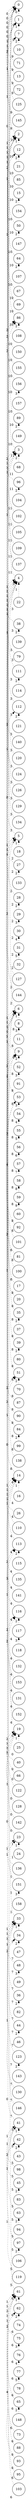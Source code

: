  digraph Pitch 
{
  graph [rankdir=LR];
  node [shape=circle];
  nodesep = 0.2;
  forcelabels = true;
   {
     0 [id = -1, xlabel = -1]
   }
{
    1 [id = 546, xlabel = 9]

    1 -> 0 [label = 0,constraint = false, style = dotted]
}

{
    2 [id = 1881, xlabel = 10]

    2 -> 0 [label = 0,constraint = false, style = dotted]
}

{
    3 [id = 2543, xlabel = 11]

    3 -> 0 [label = 0,constraint = false, style = dotted]
}

{
    4 [id = 3297, xlabel = 3]

    4 -> 0 [label = 0,constraint = false, style = dotted]
}

{
    5 [id = 4365, xlabel = 2]

    5 -> 0 [label = 0,constraint = false, style = dotted]
}

{
    6 [id = 5689, xlabel = 8]

    6 -> 0 [label = 0,constraint = false, style = dotted]
}

{
    7 [id = 7187, xlabel = 9]

    7 -> 1 [label = 1,constraint = false, style = dotted]
}

{
    8 [id = 7732, xlabel = 8]

    8 -> 6 [label = 1,constraint = false, style = dotted]
}

{
    9 [id = 8986, xlabel = 8]

    9 -> 6 [label = 1,constraint = false, style = dotted]
}

{
    10 [id = 9660, xlabel = 9]

    10 -> 7 [label = 2,constraint = false, style = dotted]
}

{
    11 [id = 10577, xlabel = 8]

    11 -> 8 [label = 3,constraint = false, style = dotted]
}

{
    12 [id = 12249, xlabel = 10]

    12 -> 2 [label = 1,constraint = false, style = dotted]
}

{
    13 [id = 13177, xlabel = 9]

    13 -> 1 [label = 1,constraint = false, style = dotted]
}

{
    14 [id = 13920, xlabel = 4]

    14 -> 0 [label = 0,constraint = false, style = dotted]
}

{
    15 [id = 14466, xlabel = 10]

    15 -> 2 [label = 1,constraint = false, style = dotted]
}

{
    16 [id = 14884, xlabel = 4]

    16 -> 14 [label = 1,constraint = false, style = dotted]
}

{
    17 [id = 16498, xlabel = 8]

    17 -> 6 [label = 1,constraint = false, style = dotted]
}

{
    18 [id = 17032, xlabel = 2]

    18 -> 5 [label = 1,constraint = false, style = dotted]
}

{
    19 [id = 19215, xlabel = 0]

    19 -> 0 [label = 0,constraint = false, style = dotted]
}

{
    20 [id = 23417, xlabel = 8]

    20 -> 6 [label = 1,constraint = false, style = dotted]
}

{
    21 [id = 30174, xlabel = 10]

    21 -> 12 [label = 2,constraint = false, style = dotted]
}

{
    22 [id = 31405, xlabel = 3]

    22 -> 4 [label = 1,constraint = false, style = dotted]
}

{
    23 [id = 31823, xlabel = 1]

    23 -> 0 [label = 0,constraint = false, style = dotted]
}

{
    24 [id = 34714, xlabel = 1]

    24 -> 23 [label = 1,constraint = false, style = dotted]
}

{
    25 [id = 35271, xlabel = 0]

    25 -> 19 [label = 1,constraint = false, style = dotted]
}

{
    26 [id = 36467, xlabel = 4]

    26 -> 14 [label = 1,constraint = false, style = dotted]
}

{
    27 [id = 37303, xlabel = 2]

    27 -> 5 [label = 1,constraint = false, style = dotted]
}

{
    28 [id = 42446, xlabel = 2]

    28 -> 5 [label = 1,constraint = false, style = dotted]
}

{
    29 [id = 43015, xlabel = 2]

    29 -> 28 [label = 2,constraint = false, style = dotted]
}

{
    30 [id = 44130, xlabel = 2]

    30 -> 29 [label = 3,constraint = false, style = dotted]
}

{
    31 [id = 46068, xlabel = 2]

    31 -> 30 [label = 4,constraint = false, style = dotted]
}

{
    32 [id = 46660, xlabel = 2]

    32 -> 31 [label = 5,constraint = false, style = dotted]
}

{
    33 [id = 48147, xlabel = 7]

    33 -> 0 [label = 0,constraint = false, style = dotted]
}

{
    34 [id = 50770, xlabel = 7]

    34 -> 33 [label = 1,constraint = false, style = dotted]
}

{
    35 [id = 52628, xlabel = 8]

    35 -> 6 [label = 1,constraint = false, style = dotted]
}

{
    36 [id = 56169, xlabel = 7]

    36 -> 33 [label = 1,constraint = false, style = dotted]
}

{
    37 [id = 60976, xlabel = 8]

    37 -> 35 [label = 2,constraint = false, style = dotted]
}

{
    38 [id = 61394, xlabel = 3]

    38 -> 4 [label = 1,constraint = false, style = dotted]
}

{
    39 [id = 62055, xlabel = 8]

    39 -> 6 [label = 1,constraint = false, style = dotted]
}

{
    40 [id = 65910, xlabel = 0]

    40 -> 19 [label = 1,constraint = false, style = dotted]
}

{
    41 [id = 69776, xlabel = 5]

    41 -> 0 [label = 0,constraint = false, style = dotted]
}

{
    42 [id = 71576, xlabel = 5]

    42 -> 41 [label = 1,constraint = false, style = dotted]
}

{
    43 [id = 73073, xlabel = 5]

    43 -> 42 [label = 2,constraint = false, style = dotted]
}

{
    44 [id = 74826, xlabel = 7]

    44 -> 33 [label = 1,constraint = false, style = dotted]
}

{
    45 [id = 80271, xlabel = 5]

    45 -> 41 [label = 1,constraint = false, style = dotted]
}

{
    46 [id = 82048, xlabel = 7]

    46 -> 44 [label = 2,constraint = false, style = dotted]
}

{
    47 [id = 82675, xlabel = 7]

    47 -> 34 [label = 2,constraint = false, style = dotted]
}

{
    48 [id = 83638, xlabel = 7]

    48 -> 34 [label = 2,constraint = false, style = dotted]
}

{
    49 [id = 84509, xlabel = 7]

    49 -> 48 [label = 3,constraint = false, style = dotted]
}

{
    50 [id = 93182, xlabel = 10]

    50 -> 2 [label = 1,constraint = false, style = dotted]
}

{
    51 [id = 95573, xlabel = 8]

    51 -> 6 [label = 1,constraint = false, style = dotted]
}

{
    52 [id = 97234, xlabel = 8]

    52 -> 9 [label = 2,constraint = false, style = dotted]
}

{
    53 [id = 102330, xlabel = 8]

    53 -> 9 [label = 2,constraint = false, style = dotted]
}

{
    54 [id = 105674, xlabel = 8]

    54 -> 53 [label = 3,constraint = false, style = dotted]
}

{
    55 [id = 111282, xlabel = 8]

    55 -> 54 [label = 4,constraint = false, style = dotted]
}

{
    56 [id = 112234, xlabel = 8]

    56 -> 55 [label = 5,constraint = false, style = dotted]
}

{
    57 [id = 113209, xlabel = 8]

    57 -> 56 [label = 6,constraint = false, style = dotted]
}

{
    58 [id = 114149, xlabel = 8]

    58 -> 57 [label = 7,constraint = false, style = dotted]
}

{
    59 [id = 115926, xlabel = 8]

    59 -> 58 [label = 8,constraint = false, style = dotted]
}

{
    60 [id = 117330, xlabel = 8]

    60 -> 59 [label = 9,constraint = false, style = dotted]
}

{
    61 [id = 117923, xlabel = 6]

    61 -> 0 [label = 0,constraint = false, style = dotted]
}

{
    62 [id = 118561, xlabel = 6]

    62 -> 61 [label = 1,constraint = false, style = dotted]
}

{
    63 [id = 119037, xlabel = 5]

    63 -> 41 [label = 1,constraint = false, style = dotted]
}

{
    64 [id = 119501, xlabel = 10]

    64 -> 2 [label = 1,constraint = false, style = dotted]
}

{
    65 [id = 121452, xlabel = 6]

    65 -> 61 [label = 1,constraint = false, style = dotted]
}

{
    66 [id = 122369, xlabel = 0]

    66 -> 19 [label = 1,constraint = false, style = dotted]
}

{
    67 [id = 122996, xlabel = 10]

    67 -> 2 [label = 1,constraint = false, style = dotted]
}

{
    68 [id = 123635, xlabel = 11]

    68 -> 3 [label = 2,constraint = false, style = dotted]
}

{
    69 [id = 124250, xlabel = 10]

    69 -> 2 [label = 1,constraint = false, style = dotted]
}

{
    70 [id = 125179, xlabel = 8]

    70 -> 51 [label = 2,constraint = false, style = dotted]
}

{
    71 [id = 126584, xlabel = 9]

    71 -> 7 [label = 2,constraint = false, style = dotted]
}

{
    72 [id = 127222, xlabel = 9]

    72 -> 1 [label = 1,constraint = false, style = dotted]
}

{
    73 [id = 128221, xlabel = 6]

    73 -> 61 [label = 1,constraint = false, style = dotted]
}

{
    74 [id = 129161, xlabel = 6]

    74 -> 62 [label = 2,constraint = false, style = dotted]
}

{
    75 [id = 130612, xlabel = 6]

    75 -> 62 [label = 2,constraint = false, style = dotted]
}

{
    76 [id = 131344, xlabel = 6]

    76 -> 75 [label = 3,constraint = false, style = dotted]
}

{
    77 [id = 131855, xlabel = 6]

    77 -> 76 [label = 4,constraint = false, style = dotted]
}

{
    78 [id = 132307, xlabel = 6]

    78 -> 77 [label = 5,constraint = false, style = dotted]
}

{
    79 [id = 133143, xlabel = 3]

    79 -> 4 [label = 1,constraint = false, style = dotted]
}

{
    80 [id = 135210, xlabel = 8]

    80 -> 39 [label = 2,constraint = false, style = dotted]
}

{
    81 [id = 137172, xlabel = 8]

    81 -> 9 [label = 2,constraint = false, style = dotted]
}

{
    82 [id = 137694, xlabel = 7]

    82 -> 36 [label = 2,constraint = false, style = dotted]
}

{
    83 [id = 138484, xlabel = 5]

    83 -> 45 [label = 2,constraint = false, style = dotted]
}

{
    84 [id = 139529, xlabel = 8]

    84 -> 6 [label = 1,constraint = false, style = dotted]
}

{
    85 [id = 140202, xlabel = 10]

    85 -> 12 [label = 2,constraint = false, style = dotted]
}

{
    86 [id = 140852, xlabel = 10]

    86 -> 2 [label = 1,constraint = false, style = dotted]
}

{
    87 [id = 142002, xlabel = 8]

    87 -> 51 [label = 2,constraint = false, style = dotted]
}

{
    88 [id = 143383, xlabel = 6]

    88 -> 61 [label = 2,constraint = false, style = dotted]
}

{
    89 [id = 144266, xlabel = 10]

    89 -> 2 [label = 1,constraint = false, style = dotted]
}

{
    90 [id = 145229, xlabel = 8]

    90 -> 51 [label = 2,constraint = false, style = dotted]
}

{
    91 [id = 146553, xlabel = 8]

    91 -> 52 [label = 3,constraint = false, style = dotted]
}

{
    92 [id = 149478, xlabel = 8]

    92 -> 53 [label = 4,constraint = false, style = dotted]
}

{
    93 [id = 150233, xlabel = 6]

    93 -> 61 [label = 4,constraint = false, style = dotted]
}

{
    94 [id = 150953, xlabel = 5]

    94 -> 63 [label = 2,constraint = false, style = dotted]
}

{
    95 [id = 153112, xlabel = 6]

    95 -> 61 [label = 1,constraint = false, style = dotted]
}

{
    96 [id = 153809, xlabel = 11]

    96 -> 3 [label = 1,constraint = false, style = dotted]
}

{
    97 [id = 154297, xlabel = 5]

    97 -> 41 [label = 1,constraint = false, style = dotted]
}

{
    98 [id = 154912, xlabel = 5]

    98 -> 42 [label = 2,constraint = false, style = dotted]
}

{
    99 [id = 155980, xlabel = 8]

    99 -> 84 [label = 2,constraint = false, style = dotted]
}

{
    100 [id = 156468, xlabel = 8]

    100 -> 9 [label = 2,constraint = false, style = dotted]
}

{
    101 [id = 157489, xlabel = 8]

    101 -> 53 [label = 3,constraint = false, style = dotted]
}

{
    102 [id = 159626, xlabel = 11]

    102 -> 3 [label = 1,constraint = false, style = dotted]
}

{
    103 [id = 160253, xlabel = 6]

    103 -> 61 [label = 1,constraint = false, style = dotted]
}

{
    104 [id = 160972, xlabel = 11]

    104 -> 96 [label = 2,constraint = false, style = dotted]
}

{
    105 [id = 161948, xlabel = 11]

    105 -> 3 [label = 1,constraint = false, style = dotted]
}

{
    106 [id = 164212, xlabel = 5]

    106 -> 97 [label = 2,constraint = false, style = dotted]
}

{
    107 [id = 164641, xlabel = 10]

    107 -> 64 [label = 2,constraint = false, style = dotted]
}

{
    108 [id = 165570, xlabel = 10]

    108 -> 86 [label = 2,constraint = false, style = dotted]
}

{
    109 [id = 166162, xlabel = 11]

    109 -> 3 [label = 2,constraint = false, style = dotted]
}

{
    110 [id = 167311, xlabel = 4]

    110 -> 14 [label = 1,constraint = false, style = dotted]
}

{
    111 [id = 171061, xlabel = 3]

    111 -> 4 [label = 1,constraint = false, style = dotted]
}

{
    112 [id = 172002, xlabel = 3]

    112 -> 4 [label = 1,constraint = false, style = dotted]
}

{
    113 [id = 172977, xlabel = 4]

    113 -> 14 [label = 1,constraint = false, style = dotted]
}

{
    114 [id = 174184, xlabel = 3]

    114 -> 111 [label = 2,constraint = false, style = dotted]
}

{
    115 [id = 174835, xlabel = 4]

    115 -> 113 [label = 2,constraint = false, style = dotted]
}

{
    116 [id = 175299, xlabel = 4]

    116 -> 14 [label = 1,constraint = false, style = dotted]
}

{
    117 [id = 176495, xlabel = 4]

    117 -> 116 [label = 2,constraint = false, style = dotted]
}

{
    118 [id = 177470, xlabel = 4]

    118 -> 117 [label = 3,constraint = false, style = dotted]
}

{
    119 [id = 178004, xlabel = 5]

    119 -> 41 [label = 1,constraint = false, style = dotted]
}

{
    120 [id = 178492, xlabel = 3]

    120 -> 4 [label = 1,constraint = false, style = dotted]
}

{
    121 [id = 179653, xlabel = 3]

    121 -> 112 [label = 2,constraint = false, style = dotted]
}

{
    122 [id = 180140, xlabel = 0]

    122 -> 19 [label = 1,constraint = false, style = dotted]
}

{
    123 [id = 180907, xlabel = 7]

    123 -> 33 [label = 1,constraint = false, style = dotted]
}

{
    124 [id = 181789, xlabel = 3]

    124 -> 4 [label = 1,constraint = false, style = dotted]
}

{
    125 [id = 182567, xlabel = 9]

    125 -> 1 [label = 1,constraint = false, style = dotted]
}

{
    126 [id = 183832, xlabel = 3]

    126 -> 4 [label = 1,constraint = false, style = dotted]
}

{
    127 [id = 184610, xlabel = 2]

    127 -> 5 [label = 2,constraint = false, style = dotted]
}

{
    128 [id = 185458, xlabel = 0]

    128 -> 19 [label = 2,constraint = false, style = dotted]
}

{
    129 [id = 185969, xlabel = 3]

    129 -> 4 [label = 1,constraint = false, style = dotted]
}

{
    130 [id = 186642, xlabel = 7]

    130 -> 33 [label = 1,constraint = false, style = dotted]
}

{
    131 [id = 187281, xlabel = 4]

    131 -> 14 [label = 1,constraint = false, style = dotted]
}

{
    132 [id = 187884, xlabel = 4]

    132 -> 116 [label = 2,constraint = false, style = dotted]
}

{
    133 [id = 188465, xlabel = 2]

    133 -> 27 [label = 2,constraint = false, style = dotted]
}

{
    134 [id = 188941, xlabel = 3]

    134 -> 4 [label = 1,constraint = false, style = dotted]
}

{
    135 [id = 190276, xlabel = 4]

    135 -> 113 [label = 2,constraint = false, style = dotted]
}

{
    136 [id = 191216, xlabel = 1]

    136 -> 23 [label = 1,constraint = false, style = dotted]
}

{
    137 [id = 192284, xlabel = 11]

    137 -> 3 [label = 1,constraint = false, style = dotted]
}

{
    138 [id = 192888, xlabel = 8]

    138 -> 6 [label = 1,constraint = false, style = dotted]
}

{
    139 [id = 193887, xlabel = 3]

    139 -> 38 [label = 2,constraint = false, style = dotted]
}

{
    140 [id = 194514, xlabel = 3]

    140 -> 112 [label = 2,constraint = false, style = dotted]
}

{
    141 [id = 195117, xlabel = 4]

    141 -> 113 [label = 3,constraint = false, style = dotted]
}

{
    142 [id = 195617, xlabel = 0]

    142 -> 19 [label = 1,constraint = false, style = dotted]
}

{
    143 [id = 196743, xlabel = 7]

    143 -> 123 [label = 2,constraint = false, style = dotted]
}

{
    144 [id = 197265, xlabel = 2]

    144 -> 5 [label = 1,constraint = false, style = dotted]
}

{
    145 [id = 199030, xlabel = 9]

    145 -> 1 [label = 1,constraint = false, style = dotted]
}

{
    146 [id = 200667, xlabel = 7]

    146 -> 33 [label = 1,constraint = false, style = dotted]
}

{
    147 [id = 202246, xlabel = 10]

    147 -> 50 [label = 2,constraint = false, style = dotted]
}

{
    148 [id = 202826, xlabel = 6]

    148 -> 65 [label = 2,constraint = false, style = dotted]
}

{
    149 [id = 203302, xlabel = 10]

    149 -> 89 [label = 2,constraint = false, style = dotted]
}

{
    150 [id = 204812, xlabel = 10]

    150 -> 86 [label = 2,constraint = false, style = dotted]
}

{
    151 [id = 206100, xlabel = 1]

    151 -> 23 [label = 1,constraint = false, style = dotted]
}

{
    152 [id = 207029, xlabel = 4]

    152 -> 14 [label = 1,constraint = false, style = dotted]
}

{
    153 [id = 207563, xlabel = 4]

    153 -> 116 [label = 2,constraint = false, style = dotted]
}

{
    154 [id = 208480, xlabel = 10]

    154 -> 15 [label = 2,constraint = false, style = dotted]
}

{
    155 [id = 209688, xlabel = 10]

    155 -> 86 [label = 2,constraint = false, style = dotted]
}

{
    156 [id = 210245, xlabel = 10]

    156 -> 86 [label = 2,constraint = false, style = dotted]
}

{
    157 [id = 211151, xlabel = 10]

    157 -> 156 [label = 3,constraint = false, style = dotted]
}

{
    158 [id = 212497, xlabel = 1]

    158 -> 151 [label = 3,constraint = false, style = dotted]
}

}
